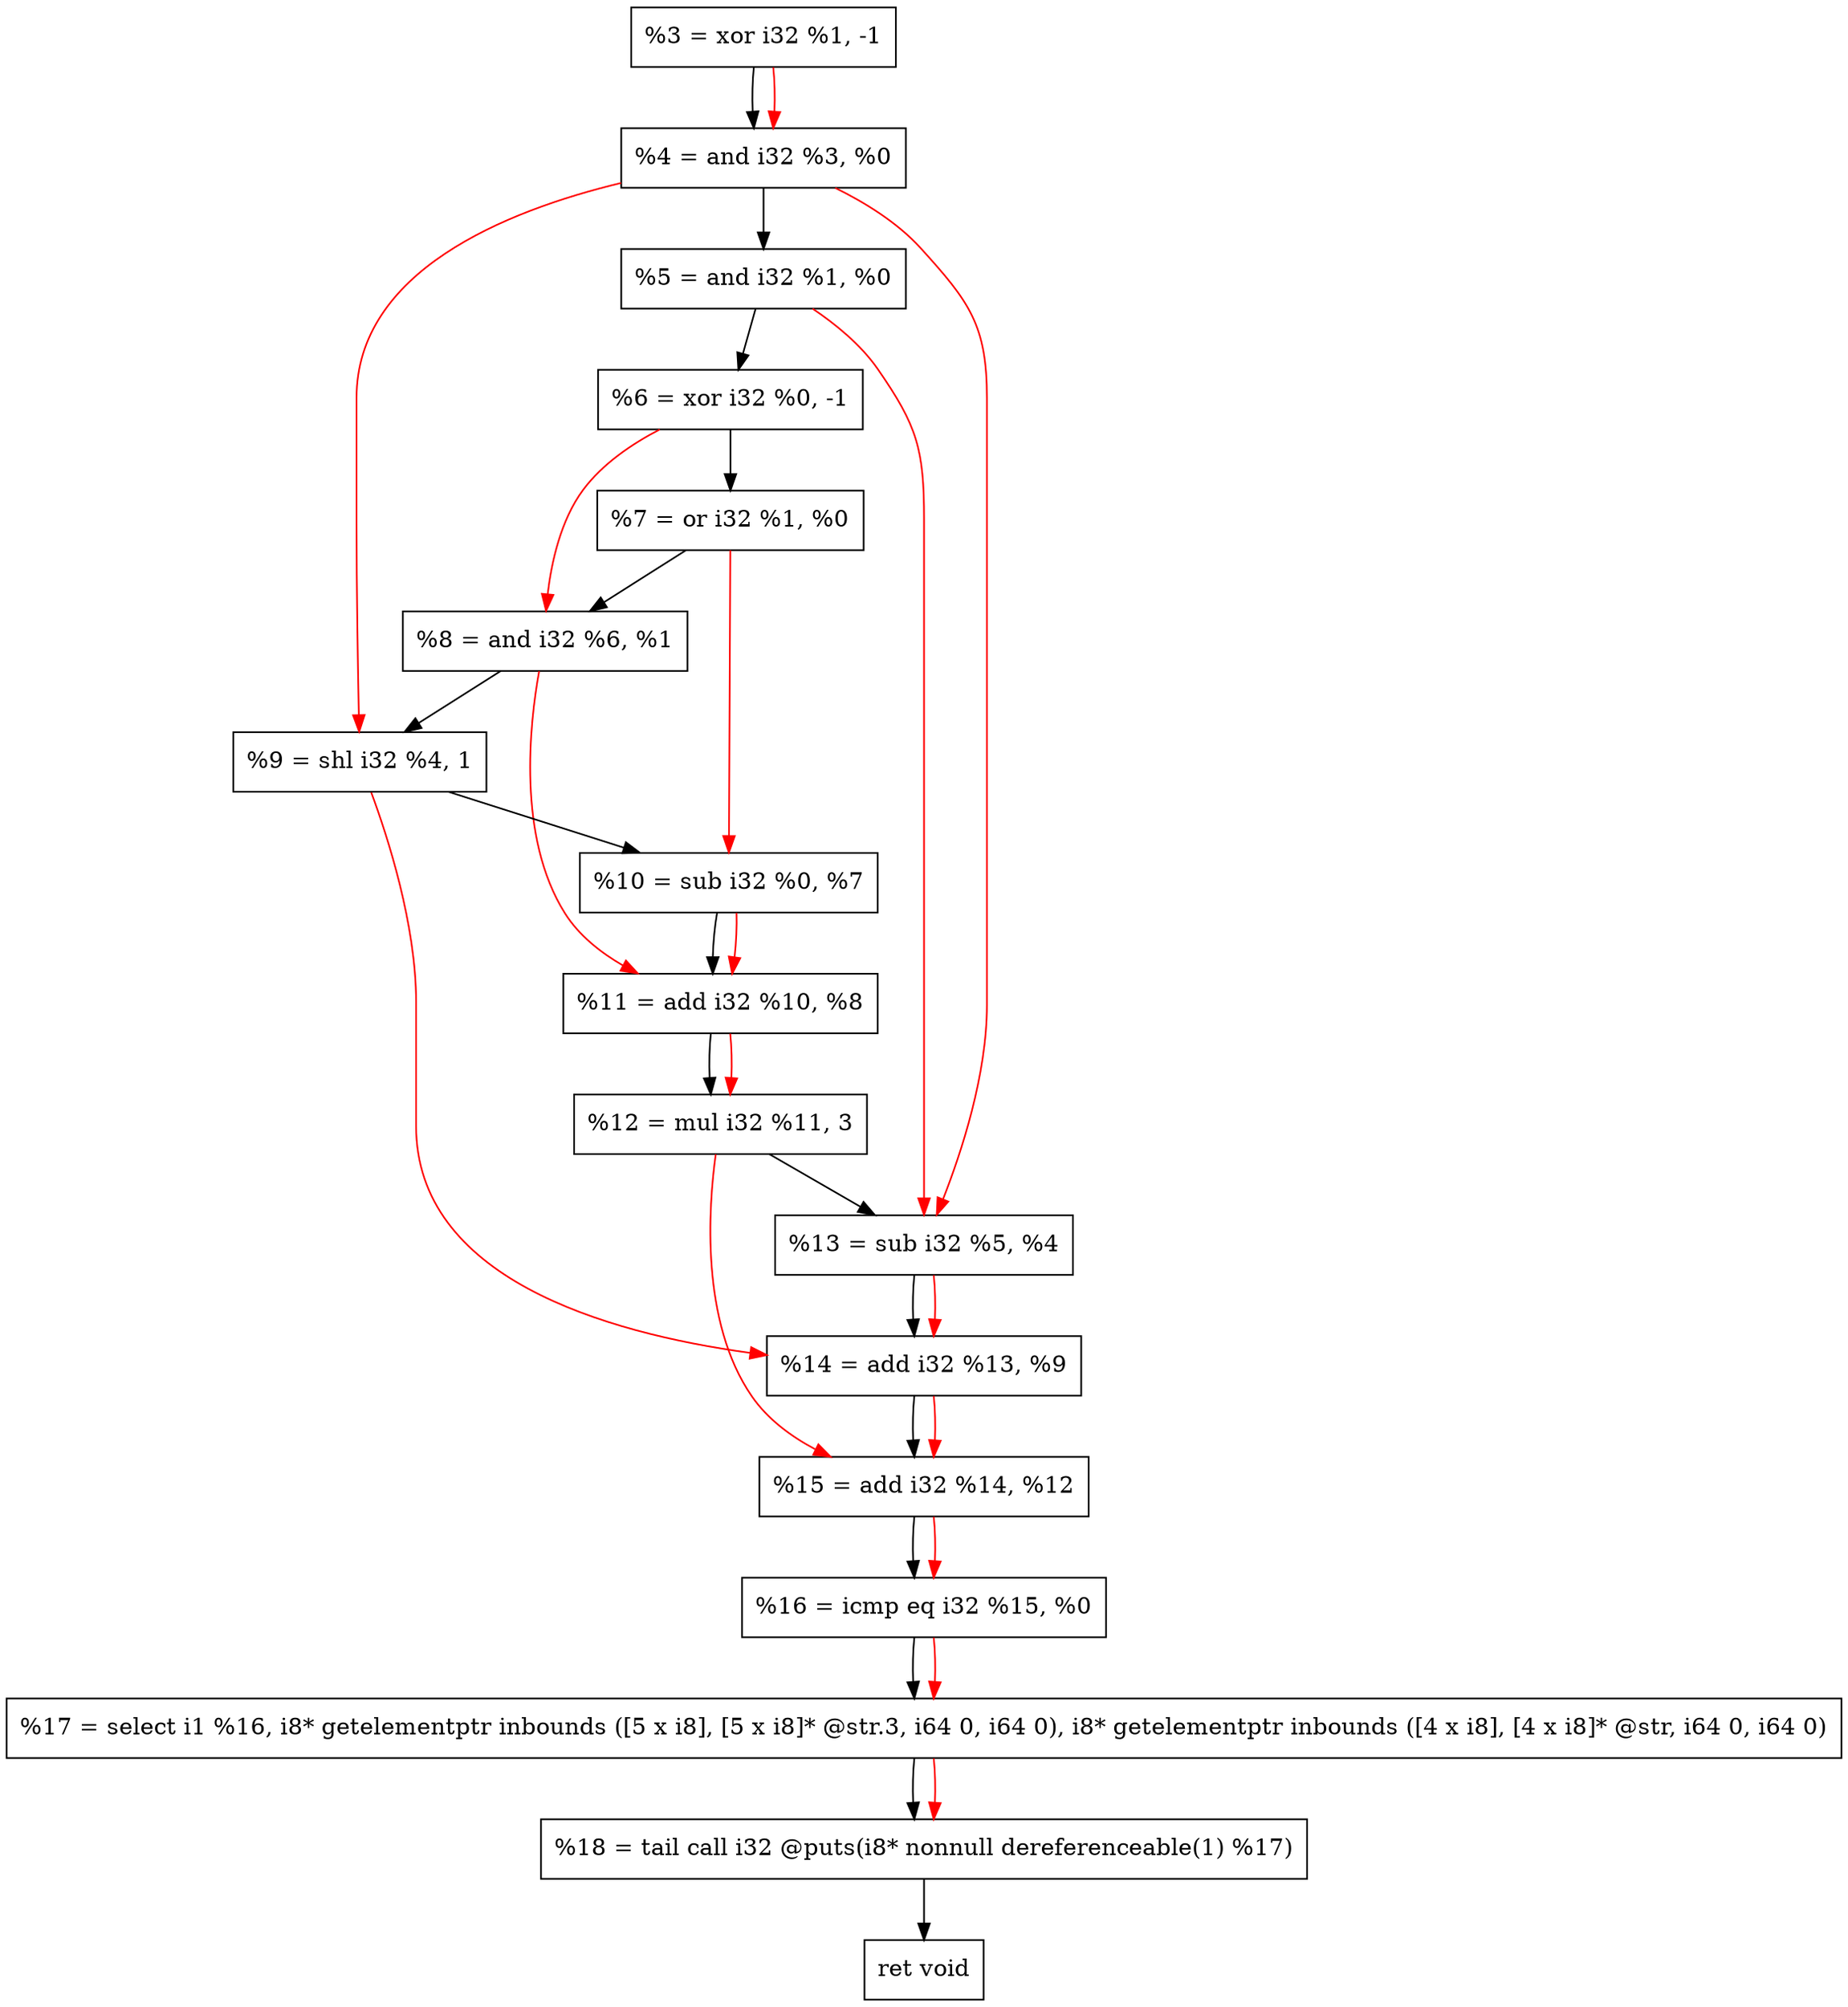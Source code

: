 digraph "DFG for'crackme' function" {
	Node0x1e099a0[shape=record, label="  %3 = xor i32 %1, -1"];
	Node0x1e09a10[shape=record, label="  %4 = and i32 %3, %0"];
	Node0x1e09ad0[shape=record, label="  %5 = and i32 %1, %0"];
	Node0x1e09b40[shape=record, label="  %6 = xor i32 %0, -1"];
	Node0x1e09bb0[shape=record, label="  %7 = or i32 %1, %0"];
	Node0x1e09c20[shape=record, label="  %8 = and i32 %6, %1"];
	Node0x1e09c90[shape=record, label="  %9 = shl i32 %4, 1"];
	Node0x1e09d00[shape=record, label="  %10 = sub i32 %0, %7"];
	Node0x1e09d70[shape=record, label="  %11 = add i32 %10, %8"];
	Node0x1e09e10[shape=record, label="  %12 = mul i32 %11, 3"];
	Node0x1e09e80[shape=record, label="  %13 = sub i32 %5, %4"];
	Node0x1e09ef0[shape=record, label="  %14 = add i32 %13, %9"];
	Node0x1e09f60[shape=record, label="  %15 = add i32 %14, %12"];
	Node0x1e09fd0[shape=record, label="  %16 = icmp eq i32 %15, %0"];
	Node0x1daa268[shape=record, label="  %17 = select i1 %16, i8* getelementptr inbounds ([5 x i8], [5 x i8]* @str.3, i64 0, i64 0), i8* getelementptr inbounds ([4 x i8], [4 x i8]* @str, i64 0, i64 0)"];
	Node0x1e0a470[shape=record, label="  %18 = tail call i32 @puts(i8* nonnull dereferenceable(1) %17)"];
	Node0x1e0a4c0[shape=record, label="  ret void"];
	Node0x1e099a0 -> Node0x1e09a10;
	Node0x1e09a10 -> Node0x1e09ad0;
	Node0x1e09ad0 -> Node0x1e09b40;
	Node0x1e09b40 -> Node0x1e09bb0;
	Node0x1e09bb0 -> Node0x1e09c20;
	Node0x1e09c20 -> Node0x1e09c90;
	Node0x1e09c90 -> Node0x1e09d00;
	Node0x1e09d00 -> Node0x1e09d70;
	Node0x1e09d70 -> Node0x1e09e10;
	Node0x1e09e10 -> Node0x1e09e80;
	Node0x1e09e80 -> Node0x1e09ef0;
	Node0x1e09ef0 -> Node0x1e09f60;
	Node0x1e09f60 -> Node0x1e09fd0;
	Node0x1e09fd0 -> Node0x1daa268;
	Node0x1daa268 -> Node0x1e0a470;
	Node0x1e0a470 -> Node0x1e0a4c0;
edge [color=red]
	Node0x1e099a0 -> Node0x1e09a10;
	Node0x1e09b40 -> Node0x1e09c20;
	Node0x1e09a10 -> Node0x1e09c90;
	Node0x1e09bb0 -> Node0x1e09d00;
	Node0x1e09d00 -> Node0x1e09d70;
	Node0x1e09c20 -> Node0x1e09d70;
	Node0x1e09d70 -> Node0x1e09e10;
	Node0x1e09ad0 -> Node0x1e09e80;
	Node0x1e09a10 -> Node0x1e09e80;
	Node0x1e09e80 -> Node0x1e09ef0;
	Node0x1e09c90 -> Node0x1e09ef0;
	Node0x1e09ef0 -> Node0x1e09f60;
	Node0x1e09e10 -> Node0x1e09f60;
	Node0x1e09f60 -> Node0x1e09fd0;
	Node0x1e09fd0 -> Node0x1daa268;
	Node0x1daa268 -> Node0x1e0a470;
}
